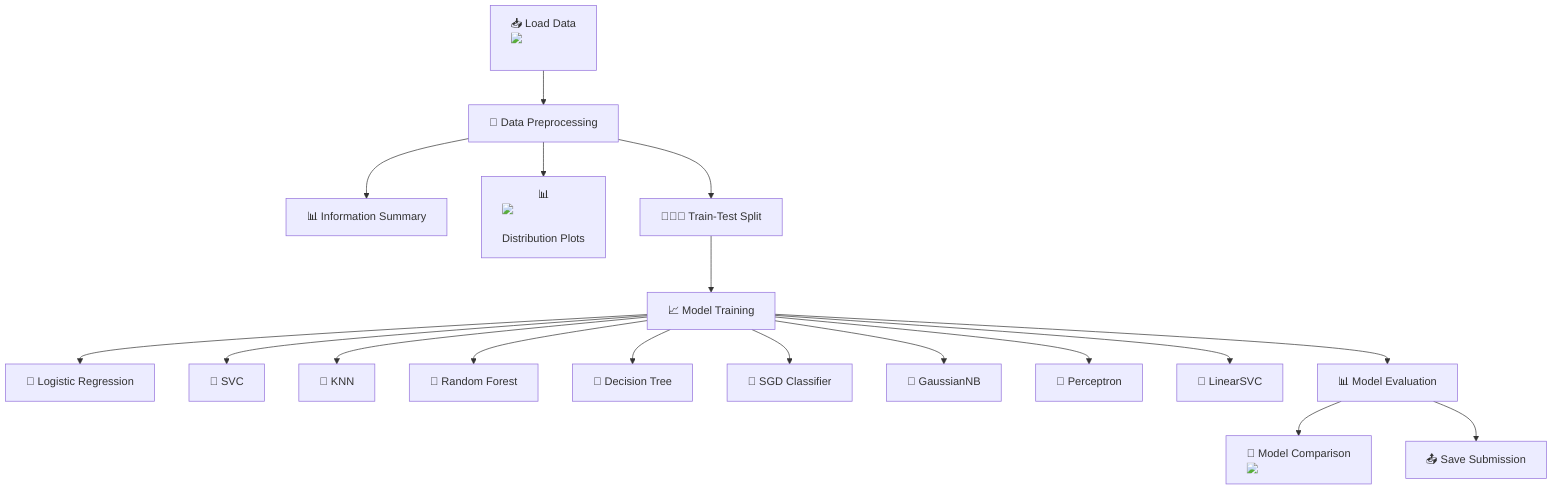 graph TD;
    A["📥 Load Data <img src='file.svg' /> <br/>"] --> B["🧹 Data Preprocessing"];
    B --> C["📊 Information Summary"];
    B --> D["📊 <img src='hist_template.svg' /> <br/> Distribution Plots"];
    B --> E["🧑‍🤝‍🧑 Train-Test Split"];
    E --> F["📈 Model Training"];
    F --> G["🤖 Logistic Regression"];
    F --> H["🤖 SVC"];
    F --> I["🤖 KNN"];
    F --> J["🤖 Random Forest"];
    F --> K["🤖 Decision Tree"];
    F --> L["🤖 SGD Classifier"];
    F --> M["🤖 GaussianNB"];
    F --> N["🤖 Perceptron"];
    F --> O["🤖 LinearSVC"];
    F --> P["📊 Model Evaluation"];
    P --> Q["📄 Model Comparison <img src='table.svg' />"];
    P --> R["📤 Save Submission"];